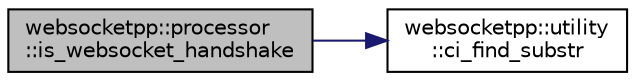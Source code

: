 digraph "websocketpp::processor::is_websocket_handshake"
{
  edge [fontname="Helvetica",fontsize="10",labelfontname="Helvetica",labelfontsize="10"];
  node [fontname="Helvetica",fontsize="10",shape=record];
  rankdir="LR";
  Node6 [label="websocketpp::processor\l::is_websocket_handshake",height=0.2,width=0.4,color="black", fillcolor="grey75", style="filled", fontcolor="black"];
  Node6 -> Node7 [color="midnightblue",fontsize="10",style="solid"];
  Node7 [label="websocketpp::utility\l::ci_find_substr",height=0.2,width=0.4,color="black", fillcolor="white", style="filled",URL="$namespacewebsocketpp_1_1utility.html#a484f1287b93cf58cc6514e46eed41568",tooltip="Find substring (case insensitive) "];
}
